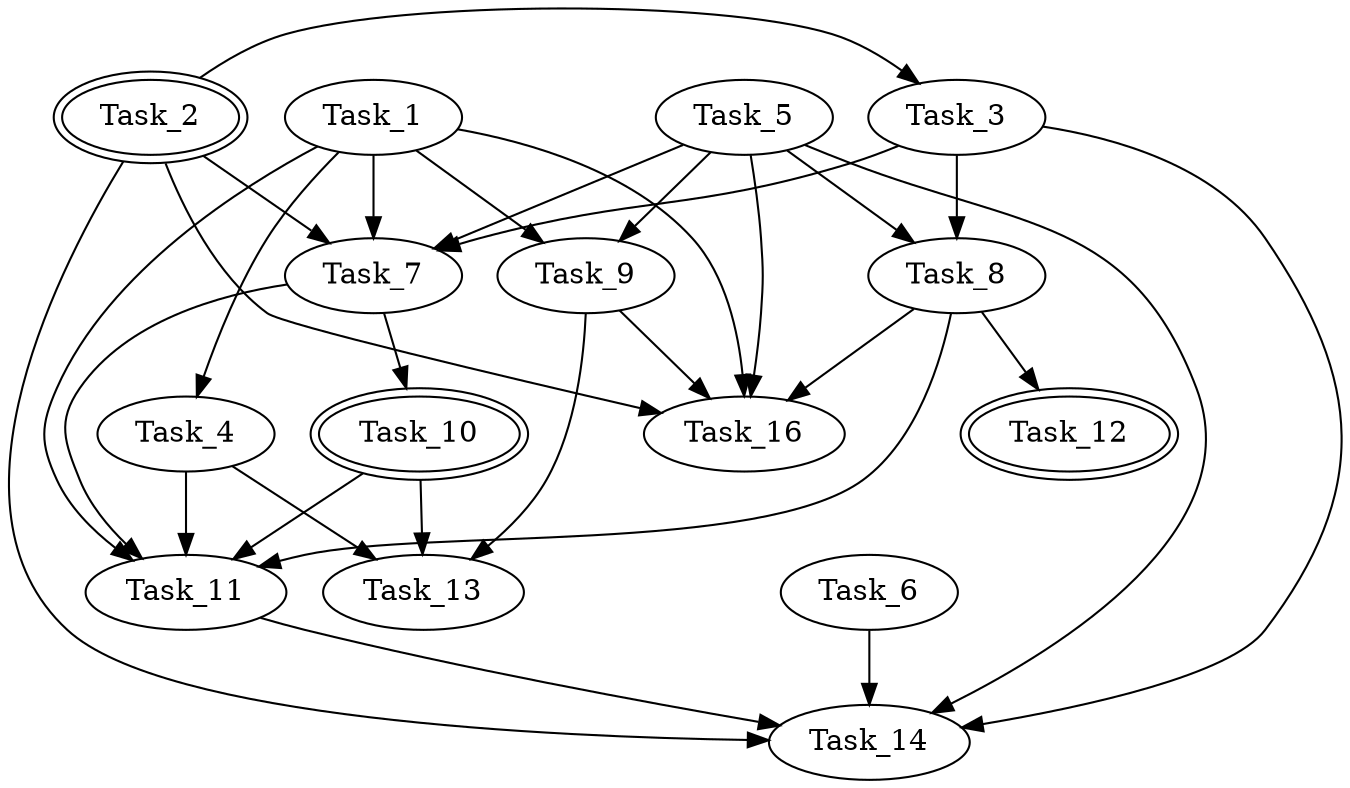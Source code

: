 digraph d {
	Task_1->Task_4;
	Task_1->Task_7;
	Task_1->Task_9;
	Task_1->Task_11;
	Task_1->Task_16;
	Task_2->Task_3;
	Task_2->Task_7;
	Task_2->Task_14;
	Task_2->Task_16;
	Task_2 [peripheries=2];
	Task_3->Task_7;
	Task_3->Task_8;
	Task_3->Task_14;
	Task_4->Task_11;
	Task_4->Task_13;
	Task_5->Task_7;
	Task_5->Task_8;
	Task_5->Task_9;
	Task_5->Task_14;
	Task_5->Task_16;
	Task_6->Task_14;
	Task_7->Task_10;
	Task_7->Task_11;
	Task_8->Task_11;
	Task_8->Task_12;
	Task_8->Task_16;
	Task_9->Task_13;
	Task_9->Task_16;
	Task_10->Task_11;
	Task_10->Task_13;
	Task_10 [peripheries=2];
	Task_11->Task_14;
	Task_12 [peripheries=2];
	{ rank = same; Task_1; Task_2; }
	{ rank = same; Task_1; Task_2; Task_3; }
	{ rank = same; Task_1; Task_2; }
	{ rank = same; Task_1; Task_2; Task_3; }
	{ rank = same; Task_1; Task_2; Task_3; }
	{ rank = same; Task_1; Task_2; Task_3; }
}
